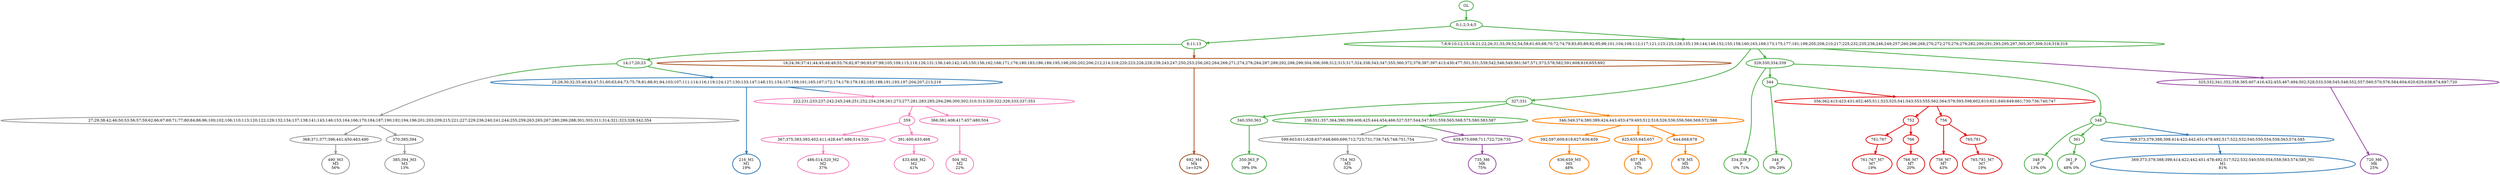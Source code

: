 digraph T {
	{
		rank=same
		51 [penwidth=3,colorscheme=set19,color=3,label="350;363_P\nP\n39% 0%"]
		49 [penwidth=3,colorscheme=set19,color=3,label="334;339_P\nP\n0% 71%"]
		47 [penwidth=3,colorscheme=set19,color=3,label="344_P\nP\n0% 29%"]
		45 [penwidth=3,colorscheme=set19,color=3,label="348_P\nP\n13% 0%"]
		43 [penwidth=3,colorscheme=set19,color=3,label="361_P\nP\n48% 0%"]
		42 [penwidth=3,colorscheme=set19,color=2,label="216_M1\nM1\n19%"]
		41 [penwidth=3,colorscheme=set19,color=2,label="369;373;379;388;398;414;422;442;451;478;492;517;522;532;540;550;554;558;563;574;585_M1\nM1\n81%"]
		38 [penwidth=3,colorscheme=set19,color=8,label="486;514;520_M2\nM2\n37%"]
		36 [penwidth=3,colorscheme=set19,color=8,label="433;468_M2\nM2\n41%"]
		34 [penwidth=3,colorscheme=set19,color=8,label="504_M2\nM2\n22%"]
		32 [penwidth=3,colorscheme=set19,color=9,label="490_M3\nM3\n56%"]
		30 [penwidth=3,colorscheme=set19,color=9,label="385;394_M3\nM3\n13%"]
		28 [penwidth=3,colorscheme=set19,color=9,label="754_M3\nM3\n32%"]
		27 [penwidth=3,colorscheme=set19,color=7,label="692_M4\nM4\n1e+02%"]
		25 [penwidth=3,colorscheme=set19,color=5,label="636;659_M5\nM5\n48%"]
		23 [penwidth=3,colorscheme=set19,color=5,label="657_M5\nM5\n17%"]
		21 [penwidth=3,colorscheme=set19,color=5,label="678_M5\nM5\n35%"]
		20 [penwidth=3,colorscheme=set19,color=4,label="720_M6\nM6\n25%"]
		19 [penwidth=3,colorscheme=set19,color=4,label="735_M6\nM6\n75%"]
		16 [penwidth=3,colorscheme=set19,color=1,label="761;767_M7\nM7\n19%"]
		14 [penwidth=3,colorscheme=set19,color=1,label="766_M7\nM7\n20%"]
		12 [penwidth=3,colorscheme=set19,color=1,label="756_M7\nM7\n43%"]
		10 [penwidth=3,colorscheme=set19,color=1,label="765;781_M7\nM7\n19%"]
	}
	58 [penwidth=3,colorscheme=set19,color=3,label="GL"]
	57 [penwidth=3,colorscheme=set19,color=3,label="0;1;2;3;4;5"]
	56 [penwidth=3,colorscheme=set19,color=3,label="6;11;13"]
	55 [penwidth=3,colorscheme=set19,color=3,label="14;17;20;23"]
	54 [penwidth=3,colorscheme=set19,color=3,label="7;8;9;10;12;15;18;21;22;26;31;33;39;52;54;58;61;65;68;70;72;74;79;83;85;89;92;95;98;101;104;108;112;117;121;123;125;128;135;139;144;149;152;155;158;160;163;169;173;175;177;181;199;205;208;210;217;225;232;235;238;246;249;257;260;266;268;270;272;275;276;279;282;290;291;293;295;297;305;307;309;316;318;319"]
	53 [penwidth=3,colorscheme=set19,color=3,label="327;331"]
	52 [penwidth=3,colorscheme=set19,color=3,label="340;350;363"]
	50 [penwidth=3,colorscheme=set19,color=3,label="329;330;334;339"]
	48 [penwidth=3,colorscheme=set19,color=3,label="344"]
	46 [penwidth=3,colorscheme=set19,color=3,label="348"]
	44 [penwidth=3,colorscheme=set19,color=3,label="361"]
	40 [penwidth=3,colorscheme=set19,color=8,label="359"]
	39 [penwidth=3,colorscheme=set19,color=8,label="367;375;383;393;402;411;428;447;486;514;520"]
	37 [penwidth=3,colorscheme=set19,color=8,label="391;400;433;468"]
	35 [penwidth=3,colorscheme=set19,color=8,label="366;381;408;417;457;480;504"]
	33 [penwidth=3,colorscheme=set19,color=9,label="368;371;377;396;441;450;463;490"]
	31 [penwidth=3,colorscheme=set19,color=9,label="370;385;394"]
	29 [penwidth=3,colorscheme=set19,color=3,label="336;351;357;364;390;399;406;425;444;454;466;527;537;544;547;551;559;565;568;575;580;583;587"]
	26 [penwidth=3,colorscheme=set19,color=5,label="592;597;609;619;627;636;659"]
	24 [penwidth=3,colorscheme=set19,color=5,label="625;635;645;657"]
	22 [penwidth=3,colorscheme=set19,color=5,label="644;668;678"]
	18 [penwidth=3,colorscheme=set19,color=1,label="752"]
	17 [penwidth=3,colorscheme=set19,color=1,label="761;767"]
	15 [penwidth=3,colorscheme=set19,color=1,label="766"]
	13 [penwidth=3,colorscheme=set19,color=1,label="756"]
	11 [penwidth=3,colorscheme=set19,color=1,label="765;781"]
	9 [penwidth=3,colorscheme=set19,color=8,label="222;231;233;237;242;245;248;251;252;254;258;261;273;277;281;283;285;294;296;300;302;310;313;320;322;326;333;337;353"]
	8 [penwidth=3,colorscheme=set19,color=1,label="356;362;415;423;431;452;465;511;523;525;541;543;553;555;562;564;579;593;598;602;610;621;640;649;661;730;736;740;747"]
	7 [penwidth=3,colorscheme=set19,color=9,label="599;603;611;628;637;648;660;699;712;723;731;738;745;748;751;754"]
	6 [penwidth=3,colorscheme=set19,color=4,label="639;675;698;711;722;729;735"]
	5 [penwidth=3,colorscheme=set19,color=4,label="325;332;341;352;358;365;407;416;432;455;467;494;502;528;533;538;545;548;552;557;560;570;576;584;604;620;629;638;674;697;720"]
	4 [penwidth=3,colorscheme=set19,color=2,label="369;373;379;388;398;414;422;442;451;478;492;517;522;532;540;550;554;558;563;574;585"]
	3 [penwidth=3,colorscheme=set19,color=5,label="346;349;374;380;389;424;443;453;479;493;512;518;526;536;556;566;569;572;588"]
	2 [penwidth=3,colorscheme=set19,color=7,label="16;24;36;37;41;44;45;48;49;55;76;82;87;90;93;97;99;105;109;115;118;126;131;136;140;142;145;150;156;162;168;171;176;180;183;186;189;195;198;200;202;206;212;214;218;220;223;226;228;239;243;247;250;253;256;262;264;269;271;274;278;284;287;289;292;298;299;304;306;308;312;315;317;324;338;343;347;355;360;372;378;387;397;413;430;477;501;531;539;542;546;549;561;567;571;573;578;582;591;608;616;655;692"]
	1 [penwidth=3,colorscheme=set19,color=9,label="27;29;38;42;46;50;53;56;57;59;62;66;67;69;71;77;80;84;86;96;100;102;106;110;113;120;122;129;132;134;137;138;141;143;146;153;164;166;170;184;187;190;192;194;196;201;203;209;215;221;227;229;236;240;241;244;255;259;263;265;267;280;286;288;301;303;311;314;321;323;328;342;354"]
	0 [penwidth=3,colorscheme=set19,color=2,label="25;28;30;32;35;40;43;47;51;60;63;64;73;75;78;81;88;91;94;103;107;111;114;116;119;124;127;130;133;147;148;151;154;157;159;161;165;167;172;174;178;179;182;185;188;191;193;197;204;207;213;216"]
	58 -> 57 [penwidth=3,colorscheme=set19,color=3]
	57 -> 54 [penwidth=3,colorscheme=set19,color=3]
	57 -> 56 [penwidth=3,colorscheme=set19,color=3]
	56 -> 55 [penwidth=3,colorscheme=set19,color=3]
	56 -> 2 [penwidth=3,colorscheme=set19,color="3;0.5:7"]
	55 -> 1 [penwidth=3,colorscheme=set19,color="3;0.5:9"]
	55 -> 0 [penwidth=3,colorscheme=set19,color="3;0.5:2"]
	54 -> 50 [penwidth=3,colorscheme=set19,color=3]
	54 -> 53 [penwidth=3,colorscheme=set19,color=3]
	54 -> 5 [penwidth=3,colorscheme=set19,color="3;0.5:4"]
	53 -> 29 [penwidth=3,colorscheme=set19,color=3]
	53 -> 52 [penwidth=3,colorscheme=set19,color=3]
	53 -> 3 [penwidth=3,colorscheme=set19,color="3;0.5:5"]
	52 -> 51 [penwidth=3,colorscheme=set19,color=3]
	50 -> 49 [penwidth=3,colorscheme=set19,color=3]
	50 -> 48 [penwidth=3,colorscheme=set19,color=3]
	50 -> 46 [penwidth=3,colorscheme=set19,color=3]
	48 -> 47 [penwidth=3,colorscheme=set19,color=3]
	48 -> 8 [penwidth=3,colorscheme=set19,color="3;0.5:1"]
	46 -> 45 [penwidth=3,colorscheme=set19,color=3]
	46 -> 44 [penwidth=3,colorscheme=set19,color=3]
	46 -> 4 [penwidth=3,colorscheme=set19,color="3;0.5:2"]
	44 -> 43 [penwidth=3,colorscheme=set19,color=3]
	40 -> 37 [penwidth=3,colorscheme=set19,color=8]
	40 -> 39 [penwidth=3,colorscheme=set19,color=8]
	39 -> 38 [penwidth=3,colorscheme=set19,color=8]
	37 -> 36 [penwidth=3,colorscheme=set19,color=8]
	35 -> 34 [penwidth=3,colorscheme=set19,color=8]
	33 -> 32 [penwidth=3,colorscheme=set19,color=9]
	31 -> 30 [penwidth=3,colorscheme=set19,color=9]
	29 -> 6 [penwidth=3,colorscheme=set19,color="3;0.5:4"]
	29 -> 7 [penwidth=3,colorscheme=set19,color="3;0.5:9"]
	26 -> 25 [penwidth=3,colorscheme=set19,color=5]
	24 -> 23 [penwidth=3,colorscheme=set19,color=5]
	22 -> 21 [penwidth=3,colorscheme=set19,color=5]
	18 -> 17 [penwidth=3,colorscheme=set19,color=1]
	18 -> 15 [penwidth=3,colorscheme=set19,color=1]
	17 -> 16 [penwidth=3,colorscheme=set19,color=1]
	15 -> 14 [penwidth=3,colorscheme=set19,color=1]
	13 -> 12 [penwidth=3,colorscheme=set19,color=1]
	13 -> 11 [penwidth=3,colorscheme=set19,color=1]
	11 -> 10 [penwidth=3,colorscheme=set19,color=1]
	9 -> 40 [penwidth=3,colorscheme=set19,color=8]
	9 -> 35 [penwidth=3,colorscheme=set19,color=8]
	8 -> 18 [penwidth=3,colorscheme=set19,color=1]
	8 -> 13 [penwidth=3,colorscheme=set19,color=1]
	7 -> 28 [penwidth=3,colorscheme=set19,color=9]
	6 -> 19 [penwidth=3,colorscheme=set19,color=4]
	5 -> 20 [penwidth=3,colorscheme=set19,color=4]
	4 -> 41 [penwidth=3,colorscheme=set19,color=2]
	3 -> 26 [penwidth=3,colorscheme=set19,color=5]
	3 -> 24 [penwidth=3,colorscheme=set19,color=5]
	3 -> 22 [penwidth=3,colorscheme=set19,color=5]
	2 -> 27 [penwidth=3,colorscheme=set19,color=7]
	1 -> 33 [penwidth=3,colorscheme=set19,color=9]
	1 -> 31 [penwidth=3,colorscheme=set19,color=9]
	0 -> 42 [penwidth=3,colorscheme=set19,color=2]
	0 -> 9 [penwidth=3,colorscheme=set19,color="2;0.5:8"]
}
